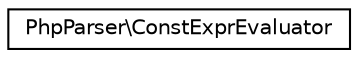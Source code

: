 digraph "Graphical Class Hierarchy"
{
  edge [fontname="Helvetica",fontsize="10",labelfontname="Helvetica",labelfontsize="10"];
  node [fontname="Helvetica",fontsize="10",shape=record];
  rankdir="LR";
  Node0 [label="PhpParser\\ConstExprEvaluator",height=0.2,width=0.4,color="black", fillcolor="white", style="filled",URL="$classPhpParser_1_1ConstExprEvaluator.html"];
}
